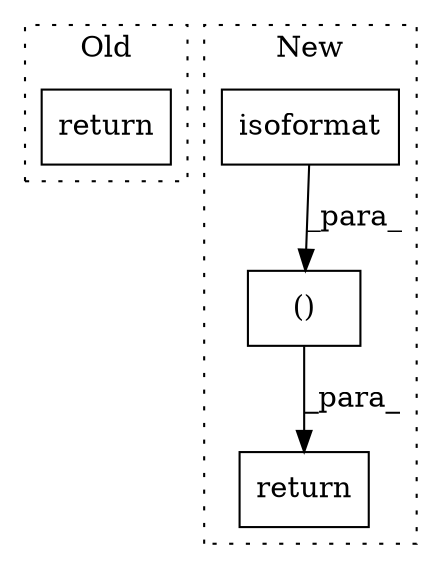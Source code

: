 digraph G {
subgraph cluster0 {
1 [label="return" a="41" s="12155" l="7" shape="box"];
label = "Old";
style="dotted";
}
subgraph cluster1 {
2 [label="isoformat" a="32" s="12231" l="11" shape="box"];
3 [label="return" a="41" s="12162" l="7" shape="box"];
4 [label="()" a="106" s="12179" l="123" shape="box"];
label = "New";
style="dotted";
}
2 -> 4 [label="_para_"];
4 -> 3 [label="_para_"];
}
